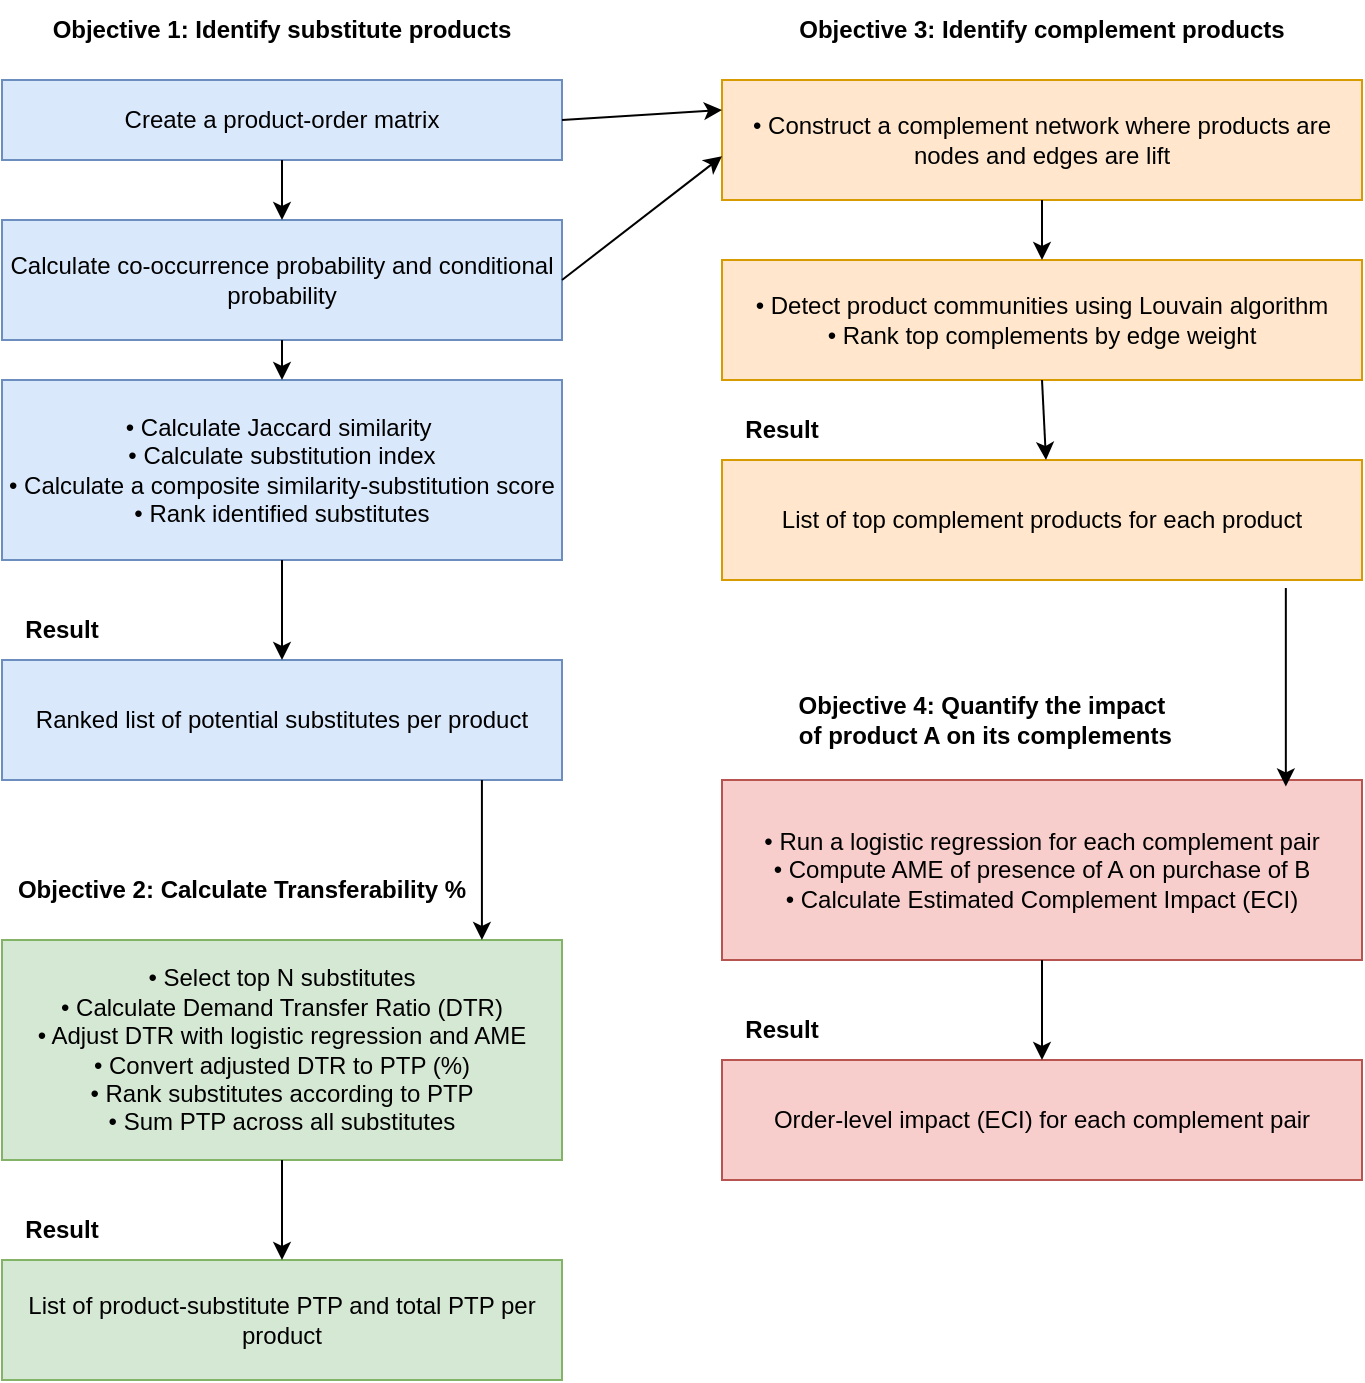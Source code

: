 <mxfile>
    <diagram id="CimjoLcbHK4WRUfz_zjj" name="Page-1">
        <mxGraphModel dx="702" dy="563" grid="1" gridSize="10" guides="1" tooltips="1" connect="1" arrows="1" fold="1" page="1" pageScale="1" pageWidth="1100" pageHeight="1700" math="0" shadow="0">
            <root>
                <mxCell id="0"/>
                <mxCell id="1" parent="0"/>
                <mxCell id="2" value="Create a product-order matrix" style="rounded=0;whiteSpace=wrap;html=1;fillColor=#dae8fc;strokeColor=#6c8ebf;" vertex="1" parent="1">
                    <mxGeometry y="50" width="280" height="40" as="geometry"/>
                </mxCell>
                <mxCell id="3" value="Calculate co-occurrence probability and conditional probability" style="rounded=0;whiteSpace=wrap;html=1;fillColor=#dae8fc;strokeColor=#6c8ebf;" vertex="1" parent="1">
                    <mxGeometry y="120" width="280" height="60" as="geometry"/>
                </mxCell>
                <mxCell id="4" value="&lt;span style=&quot;color: rgb(0, 0, 0);&quot;&gt;•&amp;nbsp;&lt;/span&gt;Calculate Jaccard similarity&amp;nbsp;&lt;br&gt;• Calculate substitution index&lt;br&gt;• Calculate a composite similarity-substitution score&lt;br&gt;• Rank identified substitutes" style="rounded=0;whiteSpace=wrap;html=1;fillColor=#dae8fc;strokeColor=#6c8ebf;" vertex="1" parent="1">
                    <mxGeometry y="200" width="280" height="90" as="geometry"/>
                </mxCell>
                <mxCell id="5" value="Ranked list of potential substitutes per product" style="rounded=0;whiteSpace=wrap;html=1;fillColor=#dae8fc;strokeColor=#6c8ebf;" vertex="1" parent="1">
                    <mxGeometry y="340" width="280" height="60" as="geometry"/>
                </mxCell>
                <mxCell id="6" value="• Select top N substitutes&#xa;• Calculate Demand Transfer Ratio (DTR)&#xa;• Adjust DTR with logistic regression and AME&#xa;• Convert adjusted DTR to PTP (%)&#xa;• Rank substitutes according to PTP&#xa;• Sum PTP across all substitutes" style="rounded=0;whiteSpace=wrap;html=1;fillColor=#d5e8d4;strokeColor=#82b366;" vertex="1" parent="1">
                    <mxGeometry y="480" width="280" height="110" as="geometry"/>
                </mxCell>
                <mxCell id="7" value="List of product-substitute PTP and total PTP per product" style="rounded=0;whiteSpace=wrap;html=1;fillColor=#d5e8d4;strokeColor=#82b366;" vertex="1" parent="1">
                    <mxGeometry y="640" width="280" height="60" as="geometry"/>
                </mxCell>
                <mxCell id="9" value="• Construct a complement network where products are nodes and edges are lift" style="rounded=0;whiteSpace=wrap;html=1;fillColor=#ffe6cc;strokeColor=#d79b00;" vertex="1" parent="1">
                    <mxGeometry x="360" y="50" width="320" height="60" as="geometry"/>
                </mxCell>
                <mxCell id="10" value="List of top complement products for each product" style="rounded=0;whiteSpace=wrap;html=1;fillColor=#ffe6cc;strokeColor=#d79b00;" vertex="1" parent="1">
                    <mxGeometry x="360" y="240" width="320" height="60" as="geometry"/>
                </mxCell>
                <mxCell id="11" value="• Run a logistic regression for each complement pair&#xa;• Compute AME of presence of A on purchase of B&#xa;• Calculate Estimated Complement Impact (ECI)" style="rounded=0;whiteSpace=wrap;html=1;fillColor=#f8cecc;strokeColor=#b85450;" vertex="1" parent="1">
                    <mxGeometry x="360" y="400" width="320" height="90" as="geometry"/>
                </mxCell>
                <mxCell id="12" value="Order-level impact (ECI) for each complement pair" style="rounded=0;whiteSpace=wrap;html=1;fillColor=#f8cecc;strokeColor=#b85450;" vertex="1" parent="1">
                    <mxGeometry x="360" y="540" width="320" height="60" as="geometry"/>
                </mxCell>
                <mxCell id="13" value="&lt;b&gt;Objective 1:&amp;nbsp;Identify substitute products&lt;/b&gt;" style="text;html=1;align=center;verticalAlign=middle;whiteSpace=wrap;rounded=0;" vertex="1" parent="1">
                    <mxGeometry y="10" width="280" height="30" as="geometry"/>
                </mxCell>
                <mxCell id="14" value="&lt;b&gt;Result&lt;/b&gt;" style="text;html=1;align=center;verticalAlign=middle;whiteSpace=wrap;rounded=0;" vertex="1" parent="1">
                    <mxGeometry y="310" width="60" height="30" as="geometry"/>
                </mxCell>
                <mxCell id="15" value="&lt;b&gt;Objective 2: Calculate Transferability %&lt;/b&gt;" style="text;html=1;align=center;verticalAlign=middle;whiteSpace=wrap;rounded=0;" vertex="1" parent="1">
                    <mxGeometry y="440" width="240" height="30" as="geometry"/>
                </mxCell>
                <mxCell id="16" value="&lt;b&gt;Result&lt;/b&gt;" style="text;html=1;align=center;verticalAlign=middle;whiteSpace=wrap;rounded=0;" vertex="1" parent="1">
                    <mxGeometry y="610" width="60" height="30" as="geometry"/>
                </mxCell>
                <mxCell id="17" value="" style="endArrow=classic;html=1;exitX=0.5;exitY=1;exitDx=0;exitDy=0;" edge="1" parent="1" source="2" target="3">
                    <mxGeometry width="50" height="50" relative="1" as="geometry">
                        <mxPoint x="330" y="250" as="sourcePoint"/>
                        <mxPoint x="380" y="200" as="targetPoint"/>
                    </mxGeometry>
                </mxCell>
                <mxCell id="18" value="" style="endArrow=classic;html=1;exitX=0.5;exitY=1;exitDx=0;exitDy=0;entryX=0.5;entryY=0;entryDx=0;entryDy=0;" edge="1" parent="1" source="3" target="4">
                    <mxGeometry width="50" height="50" relative="1" as="geometry">
                        <mxPoint x="330" y="250" as="sourcePoint"/>
                        <mxPoint x="380" y="200" as="targetPoint"/>
                    </mxGeometry>
                </mxCell>
                <mxCell id="19" value="" style="endArrow=classic;html=1;exitX=0.5;exitY=1;exitDx=0;exitDy=0;entryX=0.5;entryY=0;entryDx=0;entryDy=0;" edge="1" parent="1" source="4" target="5">
                    <mxGeometry width="50" height="50" relative="1" as="geometry">
                        <mxPoint x="330" y="250" as="sourcePoint"/>
                        <mxPoint x="380" y="200" as="targetPoint"/>
                    </mxGeometry>
                </mxCell>
                <mxCell id="20" value="" style="endArrow=classic;html=1;exitX=0.857;exitY=1;exitDx=0;exitDy=0;exitPerimeter=0;entryX=0.857;entryY=0;entryDx=0;entryDy=0;entryPerimeter=0;" edge="1" parent="1" source="5" target="6">
                    <mxGeometry width="50" height="50" relative="1" as="geometry">
                        <mxPoint x="330" y="550" as="sourcePoint"/>
                        <mxPoint x="380" y="500" as="targetPoint"/>
                    </mxGeometry>
                </mxCell>
                <mxCell id="21" value="" style="endArrow=classic;html=1;exitX=0.5;exitY=1;exitDx=0;exitDy=0;entryX=0.5;entryY=0;entryDx=0;entryDy=0;" edge="1" parent="1" source="6" target="7">
                    <mxGeometry width="50" height="50" relative="1" as="geometry">
                        <mxPoint x="330" y="550" as="sourcePoint"/>
                        <mxPoint x="380" y="500" as="targetPoint"/>
                    </mxGeometry>
                </mxCell>
                <mxCell id="22" value="" style="endArrow=classic;html=1;exitX=1;exitY=0.5;exitDx=0;exitDy=0;entryX=0;entryY=0.25;entryDx=0;entryDy=0;" edge="1" parent="1" source="2" target="9">
                    <mxGeometry width="50" height="50" relative="1" as="geometry">
                        <mxPoint x="330" y="50" as="sourcePoint"/>
                        <mxPoint x="380" as="targetPoint"/>
                    </mxGeometry>
                </mxCell>
                <mxCell id="23" value="" style="endArrow=classic;html=1;exitX=1;exitY=0.5;exitDx=0;exitDy=0;entryX=0;entryY=0.636;entryDx=0;entryDy=0;entryPerimeter=0;" edge="1" parent="1" source="3" target="9">
                    <mxGeometry width="50" height="50" relative="1" as="geometry">
                        <mxPoint x="330" y="50" as="sourcePoint"/>
                        <mxPoint x="380" as="targetPoint"/>
                    </mxGeometry>
                </mxCell>
                <mxCell id="24" value="&lt;span&gt;&lt;span style=&quot;color: rgb(0, 0, 0); font-family: Helvetica; font-size: 12px; font-style: normal; font-variant-ligatures: normal; font-variant-caps: normal; font-weight: 400; letter-spacing: normal; orphans: 2; text-align: center; text-indent: 0px; text-transform: none; widows: 2; word-spacing: 0px; -webkit-text-stroke-width: 0px; white-space: normal; text-decoration-thickness: initial; text-decoration-style: initial; text-decoration-color: initial; float: none; display: inline !important;&quot;&gt;• Detect product communities using Louvain algorithm&lt;/span&gt;&lt;br style=&quot;forced-color-adjust: none; color: rgb(63, 63, 63); scrollbar-color: rgb(226, 226, 226) rgb(251, 251, 251); font-family: Helvetica; font-size: 12px; font-style: normal; font-variant-ligatures: normal; font-variant-caps: normal; font-weight: 400; letter-spacing: normal; orphans: 2; text-align: center; text-indent: 0px; text-transform: none; widows: 2; word-spacing: 0px; -webkit-text-stroke-width: 0px; white-space: normal; text-decoration-thickness: initial; text-decoration-style: initial; text-decoration-color: initial;&quot;&gt;&lt;span style=&quot;color: rgb(0, 0, 0); font-family: Helvetica; font-size: 12px; font-style: normal; font-variant-ligatures: normal; font-variant-caps: normal; font-weight: 400; letter-spacing: normal; orphans: 2; text-align: center; text-indent: 0px; text-transform: none; widows: 2; word-spacing: 0px; -webkit-text-stroke-width: 0px; white-space: normal; text-decoration-thickness: initial; text-decoration-style: initial; text-decoration-color: initial; float: none; display: inline !important;&quot;&gt;• Rank top complements by edge weight&lt;/span&gt;&lt;/span&gt;" style="rounded=0;whiteSpace=wrap;html=1;fillColor=#ffe6cc;strokeColor=#d79b00;" vertex="1" parent="1">
                    <mxGeometry x="360" y="140" width="320" height="60" as="geometry"/>
                </mxCell>
                <mxCell id="25" value="" style="endArrow=classic;html=1;exitX=0.5;exitY=1;exitDx=0;exitDy=0;" edge="1" parent="1" source="9" target="24">
                    <mxGeometry width="50" height="50" relative="1" as="geometry">
                        <mxPoint x="330" y="250" as="sourcePoint"/>
                        <mxPoint x="380" y="200" as="targetPoint"/>
                    </mxGeometry>
                </mxCell>
                <mxCell id="26" value="" style="endArrow=classic;html=1;exitX=0.5;exitY=1;exitDx=0;exitDy=0;" edge="1" parent="1" source="24">
                    <mxGeometry width="50" height="50" relative="1" as="geometry">
                        <mxPoint x="330" y="250" as="sourcePoint"/>
                        <mxPoint x="522" y="240" as="targetPoint"/>
                    </mxGeometry>
                </mxCell>
                <mxCell id="27" value="&lt;b&gt;Objective 3:&amp;nbsp;Identify complement products&lt;/b&gt;" style="text;html=1;align=center;verticalAlign=middle;whiteSpace=wrap;rounded=0;" vertex="1" parent="1">
                    <mxGeometry x="360" y="10" width="320" height="30" as="geometry"/>
                </mxCell>
                <mxCell id="28" value="&lt;b&gt;Objective 4: Quantify the impact&lt;/b&gt;&lt;div&gt;&lt;b&gt;&amp;nbsp;of product A on its complements&lt;/b&gt;&lt;/div&gt;" style="text;html=1;align=center;verticalAlign=middle;whiteSpace=wrap;rounded=0;" vertex="1" parent="1">
                    <mxGeometry x="360" y="355" width="260" height="30" as="geometry"/>
                </mxCell>
                <mxCell id="29" value="&lt;b&gt;Result&lt;/b&gt;" style="text;html=1;align=center;verticalAlign=middle;whiteSpace=wrap;rounded=0;" vertex="1" parent="1">
                    <mxGeometry x="360" y="210" width="60" height="30" as="geometry"/>
                </mxCell>
                <mxCell id="30" value="&lt;b&gt;Result&lt;/b&gt;" style="text;html=1;align=center;verticalAlign=middle;whiteSpace=wrap;rounded=0;" vertex="1" parent="1">
                    <mxGeometry x="360" y="510" width="60" height="30" as="geometry"/>
                </mxCell>
                <mxCell id="31" value="" style="endArrow=classic;html=1;exitX=0.881;exitY=1.067;exitDx=0;exitDy=0;exitPerimeter=0;entryX=0.881;entryY=0.036;entryDx=0;entryDy=0;entryPerimeter=0;" edge="1" parent="1" source="10" target="11">
                    <mxGeometry width="50" height="50" relative="1" as="geometry">
                        <mxPoint x="330" y="340" as="sourcePoint"/>
                        <mxPoint x="380" y="290" as="targetPoint"/>
                    </mxGeometry>
                </mxCell>
                <mxCell id="32" value="" style="endArrow=classic;html=1;exitX=0.5;exitY=1;exitDx=0;exitDy=0;entryX=0.5;entryY=0;entryDx=0;entryDy=0;" edge="1" parent="1" source="11" target="12">
                    <mxGeometry width="50" height="50" relative="1" as="geometry">
                        <mxPoint x="330" y="340" as="sourcePoint"/>
                        <mxPoint x="380" y="290" as="targetPoint"/>
                    </mxGeometry>
                </mxCell>
            </root>
        </mxGraphModel>
    </diagram>
</mxfile>